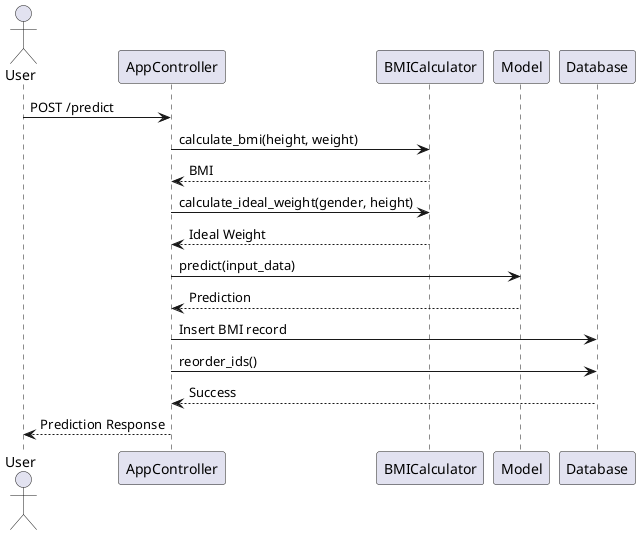 @startuml SequenceDiagramPredictBMI
actor User
participant "AppController" as Controller
participant "BMICalculator" as Calculator
participant "Model" as MLModel
participant "Database" as DB

User -> Controller : POST /predict
Controller -> Calculator : calculate_bmi(height, weight)
Calculator --> Controller : BMI
Controller -> Calculator : calculate_ideal_weight(gender, height)
Calculator --> Controller : Ideal Weight
Controller -> MLModel : predict(input_data)
MLModel --> Controller : Prediction
Controller -> DB : Insert BMI record
Controller -> DB : reorder_ids()
DB --> Controller : Success
Controller --> User : Prediction Response
@enduml
